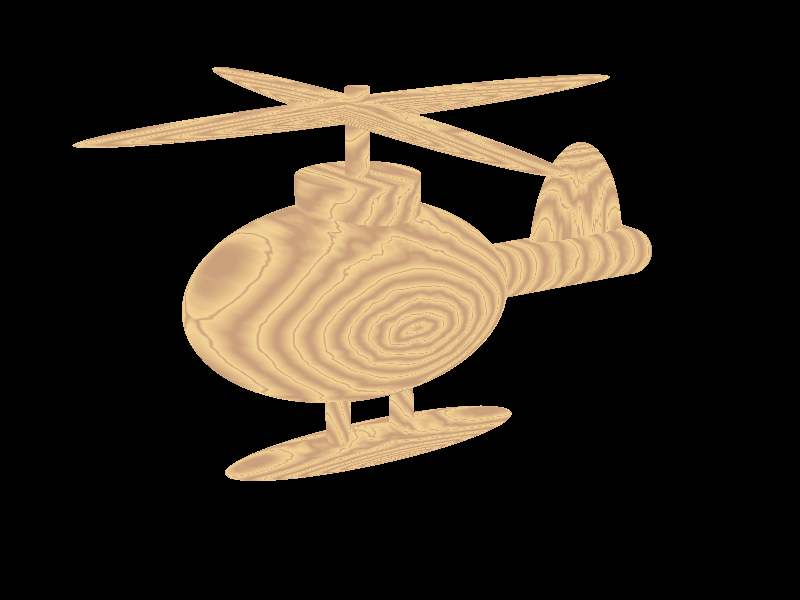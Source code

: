 #include"colors.inc"
#include"shapes.inc" 
#include"shapes2.inc"
#include "stones.inc"
#include "woods.inc"

camera {
  location <-10,5,-15>//-5,5,-10//-5,10,-10
  look_at <0,-0.2,0>
  angle 20
}                         
    
light_source { <0,5,-10> color White }



union{
      object{
    Round_Box_Union(<2.3,0,0.5>, <0.2,-0.4,-0.1>, .2)
    texture { T_Wood7 }
    translate<0,0.2,-0.5>
    }
    object {
  Sphere
    texture { T_Wood7 }
    translate<-0.5,0,-0.3>
    scale<1.4,0.8,1>  
    } 
    //mae-ashi
    object{
    Round_Box_Union(<-2,-1.1,-1>, <-2.2,-1.7,-1.2>, .2)
    texture { T_Wood7 }
    translate<0,0.6,-0.3>
    scale<0.5,1,0.5>
    }
    //ushiro-ashi
    object{
    Round_Box_Union(<-0.8,-1.2,-1>, <-1,-1.8,-1.2>, .2)
    texture { T_Wood7 }
    translate<0,0.6,-0.3>
    scale<0.5,1,0.5>
    }
    
   //ue
   object{cylinder{<0, 0, 0>, <0, 1,0>, 0.5}
	translate<-0.6,0,-0.3>
	texture { T_Wood7 }
	}
	//ue2
   object{cylinder{<0, 0, 0>, <0, 1.7,0>, 0.1}
	translate<-0.6,0,-0.3>
	texture { T_Wood7 }
	}
}
//ushiro-hane
difference{
	object{
		Sphere
    texture { T_Wood7 }
    scale<0.5,0.1,1>
    translate<1.6,0.3,0>  
    } 
    object{Plane_XY}
    rotate<-90,0,0>
}
//dodai
object {
  Sphere
    texture { T_Wood7 }
    translate<-0.5,-10,-2.7>
    scale<1.4,0.1,0.3>  
    rotate <-10, -3, -1>
   }
   //puropera
object{
	Sphere
    texture { T_Wood7 }
    translate<0.2,15,-3>
    scale<2.5,0.1,0.2>  
    rotate<0,90,0>
}
   //puropera2
object{
	Sphere
    texture { T_Wood7 }
    translate<-0.2,15,-1>
    scale<2.5,0.1,0.2>  
}
		

